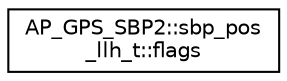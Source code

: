 digraph "Graphical Class Hierarchy"
{
 // INTERACTIVE_SVG=YES
  edge [fontname="Helvetica",fontsize="10",labelfontname="Helvetica",labelfontsize="10"];
  node [fontname="Helvetica",fontsize="10",shape=record];
  rankdir="LR";
  Node1 [label="AP_GPS_SBP2::sbp_pos\l_llh_t::flags",height=0.2,width=0.4,color="black", fillcolor="white", style="filled",URL="$structAP__GPS__SBP2_1_1sbp__pos__llh__t_1_1flags.html"];
}
